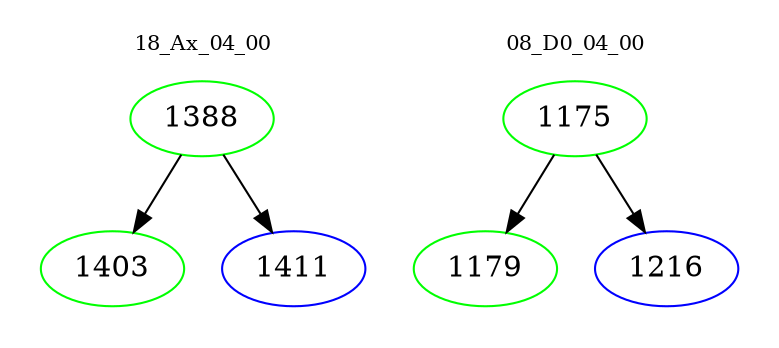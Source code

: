 digraph{
subgraph cluster_0 {
color = white
label = "18_Ax_04_00";
fontsize=10;
T0_1388 [label="1388", color="green"]
T0_1388 -> T0_1403 [color="black"]
T0_1403 [label="1403", color="green"]
T0_1388 -> T0_1411 [color="black"]
T0_1411 [label="1411", color="blue"]
}
subgraph cluster_1 {
color = white
label = "08_D0_04_00";
fontsize=10;
T1_1175 [label="1175", color="green"]
T1_1175 -> T1_1179 [color="black"]
T1_1179 [label="1179", color="green"]
T1_1175 -> T1_1216 [color="black"]
T1_1216 [label="1216", color="blue"]
}
}
